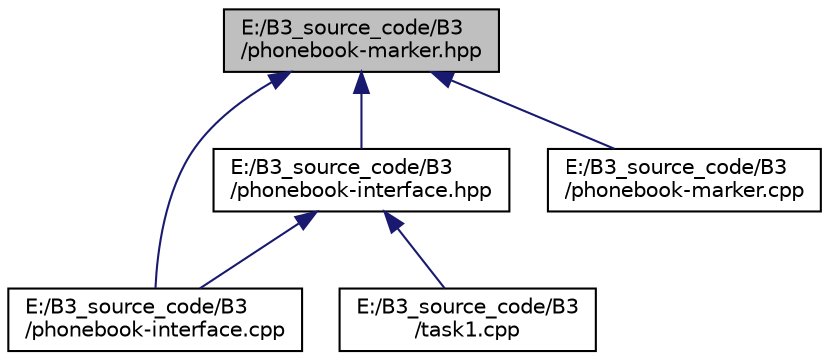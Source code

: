 digraph "E:/B3_source_code/B3/phonebook-marker.hpp"
{
 // LATEX_PDF_SIZE
  edge [fontname="Helvetica",fontsize="10",labelfontname="Helvetica",labelfontsize="10"];
  node [fontname="Helvetica",fontsize="10",shape=record];
  Node1 [label="E:/B3_source_code/B3\l/phonebook-marker.hpp",height=0.2,width=0.4,color="black", fillcolor="grey75", style="filled", fontcolor="black",tooltip=" "];
  Node1 -> Node2 [dir="back",color="midnightblue",fontsize="10",style="solid",fontname="Helvetica"];
  Node2 [label="E:/B3_source_code/B3\l/phonebook-interface.cpp",height=0.2,width=0.4,color="black", fillcolor="white", style="filled",URL="$phonebook-interface_8cpp.html",tooltip=" "];
  Node1 -> Node3 [dir="back",color="midnightblue",fontsize="10",style="solid",fontname="Helvetica"];
  Node3 [label="E:/B3_source_code/B3\l/phonebook-interface.hpp",height=0.2,width=0.4,color="black", fillcolor="white", style="filled",URL="$phonebook-interface_8hpp.html",tooltip=" "];
  Node3 -> Node2 [dir="back",color="midnightblue",fontsize="10",style="solid",fontname="Helvetica"];
  Node3 -> Node4 [dir="back",color="midnightblue",fontsize="10",style="solid",fontname="Helvetica"];
  Node4 [label="E:/B3_source_code/B3\l/task1.cpp",height=0.2,width=0.4,color="black", fillcolor="white", style="filled",URL="$task1_8cpp.html",tooltip=" "];
  Node1 -> Node5 [dir="back",color="midnightblue",fontsize="10",style="solid",fontname="Helvetica"];
  Node5 [label="E:/B3_source_code/B3\l/phonebook-marker.cpp",height=0.2,width=0.4,color="black", fillcolor="white", style="filled",URL="$phonebook-marker_8cpp.html",tooltip=" "];
}
